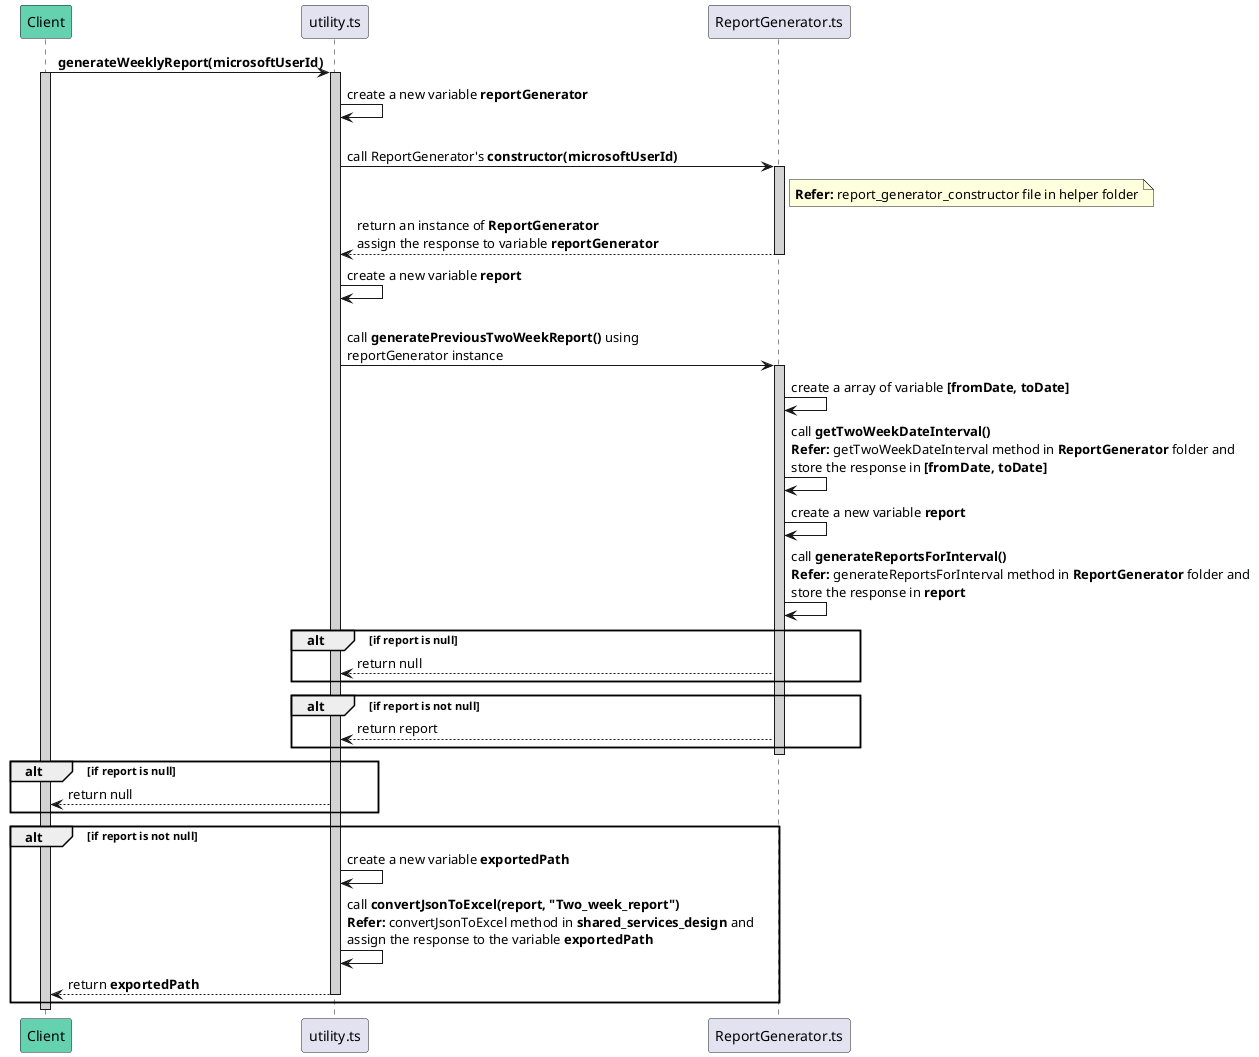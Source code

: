@startuml generateWeeklyReport
participant Client #64D1AF
participant utility.ts

Client -> utility.ts : **generateWeeklyReport(microsoftUserId)**
activate Client #D3D3D3

activate utility.ts #D3D3D3
utility.ts -> utility.ts: create a new variable **reportGenerator**
utility.ts -> ReportGenerator.ts: \ncall ReportGenerator's **constructor(microsoftUserId)**
note right of ReportGenerator.ts: **Refer:** report_generator_constructor file in helper folder
activate ReportGenerator.ts #D3D3D3
ReportGenerator.ts --> utility.ts: return an instance of **ReportGenerator** \nassign the response to variable **reportGenerator**
deactivate ReportGenerator.ts

utility.ts -> utility.ts: create a new variable **report**
utility.ts -> ReportGenerator.ts: \ncall **generatePreviousTwoWeekReport()** using \nreportGenerator instance

activate ReportGenerator.ts #D3D3D3
ReportGenerator.ts -> ReportGenerator.ts: create a array of variable **[fromDate, toDate]**
ReportGenerator.ts -> ReportGenerator.ts: call **getTwoWeekDateInterval()** \n**Refer:** getTwoWeekDateInterval method in **ReportGenerator** folder and \nstore the response in **[fromDate, toDate]**
ReportGenerator.ts -> ReportGenerator.ts: create a new variable **report**
ReportGenerator.ts -> ReportGenerator.ts: call **generateReportsForInterval()** \n**Refer:** generateReportsForInterval method in **ReportGenerator** folder and \nstore the response in **report**

alt if report is null
    ReportGenerator.ts --> utility.ts: return null
end

alt if report is not null
    ReportGenerator.ts --> utility.ts: return report
end
deactivate ReportGenerator.ts

alt if report is null
    utility.ts --> Client: return null
end

alt if report is not null
    utility.ts -> utility.ts: create a new variable **exportedPath**
    utility.ts -> utility.ts: call **convertJsonToExcel(report, "Two_week_report")** \n**Refer:** convertJsonToExcel method in **shared_services_design** and \nassign the response to the variable **exportedPath**
    utility.ts --> Client: return **exportedPath**
    deactivate utility.ts
end

deactivate Client
@enduml
